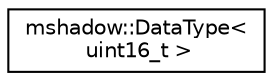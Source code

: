 digraph "Graphical Class Hierarchy"
{
 // LATEX_PDF_SIZE
  edge [fontname="Helvetica",fontsize="10",labelfontname="Helvetica",labelfontsize="10"];
  node [fontname="Helvetica",fontsize="10",shape=record];
  rankdir="LR";
  Node0 [label="mshadow::DataType\<\l uint16_t \>",height=0.2,width=0.4,color="black", fillcolor="white", style="filled",URL="$structmshadow_1_1DataType_3_01uint16__t_01_4.html",tooltip=" "];
}
